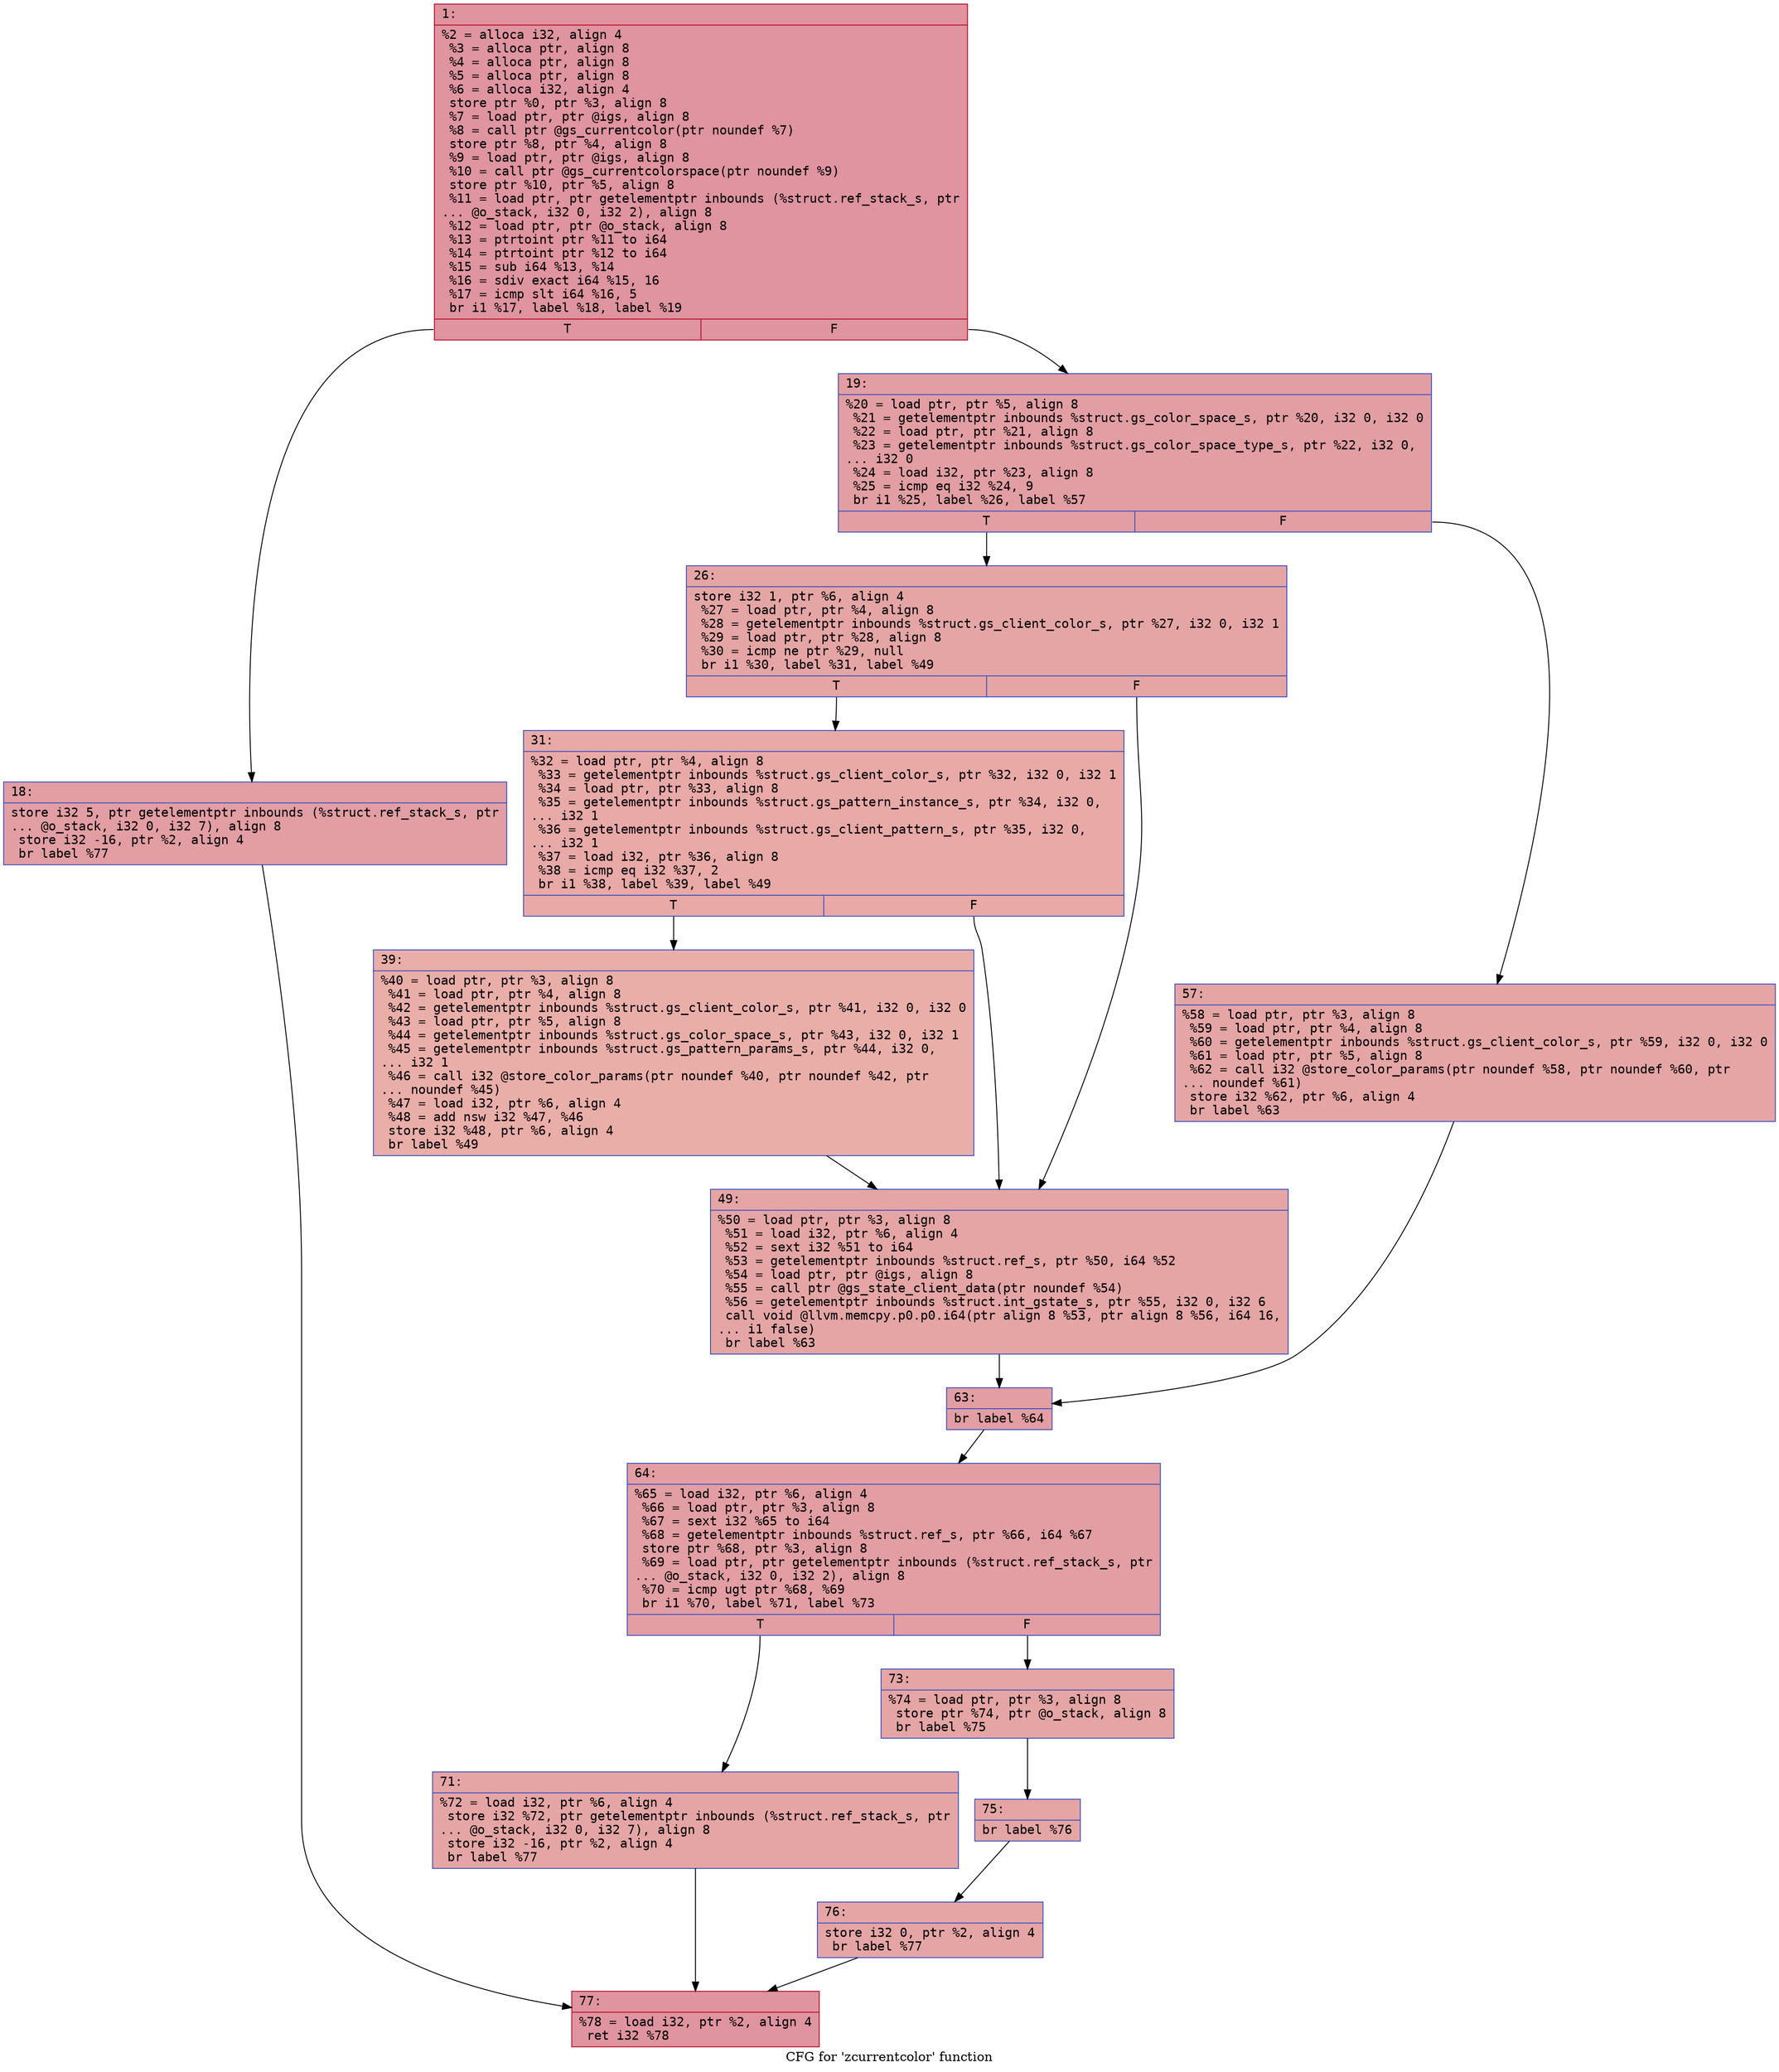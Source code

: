 digraph "CFG for 'zcurrentcolor' function" {
	label="CFG for 'zcurrentcolor' function";

	Node0x60000268dfe0 [shape=record,color="#b70d28ff", style=filled, fillcolor="#b70d2870" fontname="Courier",label="{1:\l|  %2 = alloca i32, align 4\l  %3 = alloca ptr, align 8\l  %4 = alloca ptr, align 8\l  %5 = alloca ptr, align 8\l  %6 = alloca i32, align 4\l  store ptr %0, ptr %3, align 8\l  %7 = load ptr, ptr @igs, align 8\l  %8 = call ptr @gs_currentcolor(ptr noundef %7)\l  store ptr %8, ptr %4, align 8\l  %9 = load ptr, ptr @igs, align 8\l  %10 = call ptr @gs_currentcolorspace(ptr noundef %9)\l  store ptr %10, ptr %5, align 8\l  %11 = load ptr, ptr getelementptr inbounds (%struct.ref_stack_s, ptr\l... @o_stack, i32 0, i32 2), align 8\l  %12 = load ptr, ptr @o_stack, align 8\l  %13 = ptrtoint ptr %11 to i64\l  %14 = ptrtoint ptr %12 to i64\l  %15 = sub i64 %13, %14\l  %16 = sdiv exact i64 %15, 16\l  %17 = icmp slt i64 %16, 5\l  br i1 %17, label %18, label %19\l|{<s0>T|<s1>F}}"];
	Node0x60000268dfe0:s0 -> Node0x60000268e030[tooltip="1 -> 18\nProbability 50.00%" ];
	Node0x60000268dfe0:s1 -> Node0x60000268e080[tooltip="1 -> 19\nProbability 50.00%" ];
	Node0x60000268e030 [shape=record,color="#3d50c3ff", style=filled, fillcolor="#be242e70" fontname="Courier",label="{18:\l|  store i32 5, ptr getelementptr inbounds (%struct.ref_stack_s, ptr\l... @o_stack, i32 0, i32 7), align 8\l  store i32 -16, ptr %2, align 4\l  br label %77\l}"];
	Node0x60000268e030 -> Node0x60000268e440[tooltip="18 -> 77\nProbability 100.00%" ];
	Node0x60000268e080 [shape=record,color="#3d50c3ff", style=filled, fillcolor="#be242e70" fontname="Courier",label="{19:\l|  %20 = load ptr, ptr %5, align 8\l  %21 = getelementptr inbounds %struct.gs_color_space_s, ptr %20, i32 0, i32 0\l  %22 = load ptr, ptr %21, align 8\l  %23 = getelementptr inbounds %struct.gs_color_space_type_s, ptr %22, i32 0,\l... i32 0\l  %24 = load i32, ptr %23, align 8\l  %25 = icmp eq i32 %24, 9\l  br i1 %25, label %26, label %57\l|{<s0>T|<s1>F}}"];
	Node0x60000268e080:s0 -> Node0x60000268e0d0[tooltip="19 -> 26\nProbability 50.00%" ];
	Node0x60000268e080:s1 -> Node0x60000268e210[tooltip="19 -> 57\nProbability 50.00%" ];
	Node0x60000268e0d0 [shape=record,color="#3d50c3ff", style=filled, fillcolor="#c5333470" fontname="Courier",label="{26:\l|  store i32 1, ptr %6, align 4\l  %27 = load ptr, ptr %4, align 8\l  %28 = getelementptr inbounds %struct.gs_client_color_s, ptr %27, i32 0, i32 1\l  %29 = load ptr, ptr %28, align 8\l  %30 = icmp ne ptr %29, null\l  br i1 %30, label %31, label %49\l|{<s0>T|<s1>F}}"];
	Node0x60000268e0d0:s0 -> Node0x60000268e120[tooltip="26 -> 31\nProbability 62.50%" ];
	Node0x60000268e0d0:s1 -> Node0x60000268e1c0[tooltip="26 -> 49\nProbability 37.50%" ];
	Node0x60000268e120 [shape=record,color="#3d50c3ff", style=filled, fillcolor="#ca3b3770" fontname="Courier",label="{31:\l|  %32 = load ptr, ptr %4, align 8\l  %33 = getelementptr inbounds %struct.gs_client_color_s, ptr %32, i32 0, i32 1\l  %34 = load ptr, ptr %33, align 8\l  %35 = getelementptr inbounds %struct.gs_pattern_instance_s, ptr %34, i32 0,\l... i32 1\l  %36 = getelementptr inbounds %struct.gs_client_pattern_s, ptr %35, i32 0,\l... i32 1\l  %37 = load i32, ptr %36, align 8\l  %38 = icmp eq i32 %37, 2\l  br i1 %38, label %39, label %49\l|{<s0>T|<s1>F}}"];
	Node0x60000268e120:s0 -> Node0x60000268e170[tooltip="31 -> 39\nProbability 50.00%" ];
	Node0x60000268e120:s1 -> Node0x60000268e1c0[tooltip="31 -> 49\nProbability 50.00%" ];
	Node0x60000268e170 [shape=record,color="#3d50c3ff", style=filled, fillcolor="#d0473d70" fontname="Courier",label="{39:\l|  %40 = load ptr, ptr %3, align 8\l  %41 = load ptr, ptr %4, align 8\l  %42 = getelementptr inbounds %struct.gs_client_color_s, ptr %41, i32 0, i32 0\l  %43 = load ptr, ptr %5, align 8\l  %44 = getelementptr inbounds %struct.gs_color_space_s, ptr %43, i32 0, i32 1\l  %45 = getelementptr inbounds %struct.gs_pattern_params_s, ptr %44, i32 0,\l... i32 1\l  %46 = call i32 @store_color_params(ptr noundef %40, ptr noundef %42, ptr\l... noundef %45)\l  %47 = load i32, ptr %6, align 4\l  %48 = add nsw i32 %47, %46\l  store i32 %48, ptr %6, align 4\l  br label %49\l}"];
	Node0x60000268e170 -> Node0x60000268e1c0[tooltip="39 -> 49\nProbability 100.00%" ];
	Node0x60000268e1c0 [shape=record,color="#3d50c3ff", style=filled, fillcolor="#c5333470" fontname="Courier",label="{49:\l|  %50 = load ptr, ptr %3, align 8\l  %51 = load i32, ptr %6, align 4\l  %52 = sext i32 %51 to i64\l  %53 = getelementptr inbounds %struct.ref_s, ptr %50, i64 %52\l  %54 = load ptr, ptr @igs, align 8\l  %55 = call ptr @gs_state_client_data(ptr noundef %54)\l  %56 = getelementptr inbounds %struct.int_gstate_s, ptr %55, i32 0, i32 6\l  call void @llvm.memcpy.p0.p0.i64(ptr align 8 %53, ptr align 8 %56, i64 16,\l... i1 false)\l  br label %63\l}"];
	Node0x60000268e1c0 -> Node0x60000268e260[tooltip="49 -> 63\nProbability 100.00%" ];
	Node0x60000268e210 [shape=record,color="#3d50c3ff", style=filled, fillcolor="#c5333470" fontname="Courier",label="{57:\l|  %58 = load ptr, ptr %3, align 8\l  %59 = load ptr, ptr %4, align 8\l  %60 = getelementptr inbounds %struct.gs_client_color_s, ptr %59, i32 0, i32 0\l  %61 = load ptr, ptr %5, align 8\l  %62 = call i32 @store_color_params(ptr noundef %58, ptr noundef %60, ptr\l... noundef %61)\l  store i32 %62, ptr %6, align 4\l  br label %63\l}"];
	Node0x60000268e210 -> Node0x60000268e260[tooltip="57 -> 63\nProbability 100.00%" ];
	Node0x60000268e260 [shape=record,color="#3d50c3ff", style=filled, fillcolor="#be242e70" fontname="Courier",label="{63:\l|  br label %64\l}"];
	Node0x60000268e260 -> Node0x60000268e2b0[tooltip="63 -> 64\nProbability 100.00%" ];
	Node0x60000268e2b0 [shape=record,color="#3d50c3ff", style=filled, fillcolor="#be242e70" fontname="Courier",label="{64:\l|  %65 = load i32, ptr %6, align 4\l  %66 = load ptr, ptr %3, align 8\l  %67 = sext i32 %65 to i64\l  %68 = getelementptr inbounds %struct.ref_s, ptr %66, i64 %67\l  store ptr %68, ptr %3, align 8\l  %69 = load ptr, ptr getelementptr inbounds (%struct.ref_stack_s, ptr\l... @o_stack, i32 0, i32 2), align 8\l  %70 = icmp ugt ptr %68, %69\l  br i1 %70, label %71, label %73\l|{<s0>T|<s1>F}}"];
	Node0x60000268e2b0:s0 -> Node0x60000268e300[tooltip="64 -> 71\nProbability 50.00%" ];
	Node0x60000268e2b0:s1 -> Node0x60000268e350[tooltip="64 -> 73\nProbability 50.00%" ];
	Node0x60000268e300 [shape=record,color="#3d50c3ff", style=filled, fillcolor="#c5333470" fontname="Courier",label="{71:\l|  %72 = load i32, ptr %6, align 4\l  store i32 %72, ptr getelementptr inbounds (%struct.ref_stack_s, ptr\l... @o_stack, i32 0, i32 7), align 8\l  store i32 -16, ptr %2, align 4\l  br label %77\l}"];
	Node0x60000268e300 -> Node0x60000268e440[tooltip="71 -> 77\nProbability 100.00%" ];
	Node0x60000268e350 [shape=record,color="#3d50c3ff", style=filled, fillcolor="#c5333470" fontname="Courier",label="{73:\l|  %74 = load ptr, ptr %3, align 8\l  store ptr %74, ptr @o_stack, align 8\l  br label %75\l}"];
	Node0x60000268e350 -> Node0x60000268e3a0[tooltip="73 -> 75\nProbability 100.00%" ];
	Node0x60000268e3a0 [shape=record,color="#3d50c3ff", style=filled, fillcolor="#c5333470" fontname="Courier",label="{75:\l|  br label %76\l}"];
	Node0x60000268e3a0 -> Node0x60000268e3f0[tooltip="75 -> 76\nProbability 100.00%" ];
	Node0x60000268e3f0 [shape=record,color="#3d50c3ff", style=filled, fillcolor="#c5333470" fontname="Courier",label="{76:\l|  store i32 0, ptr %2, align 4\l  br label %77\l}"];
	Node0x60000268e3f0 -> Node0x60000268e440[tooltip="76 -> 77\nProbability 100.00%" ];
	Node0x60000268e440 [shape=record,color="#b70d28ff", style=filled, fillcolor="#b70d2870" fontname="Courier",label="{77:\l|  %78 = load i32, ptr %2, align 4\l  ret i32 %78\l}"];
}
